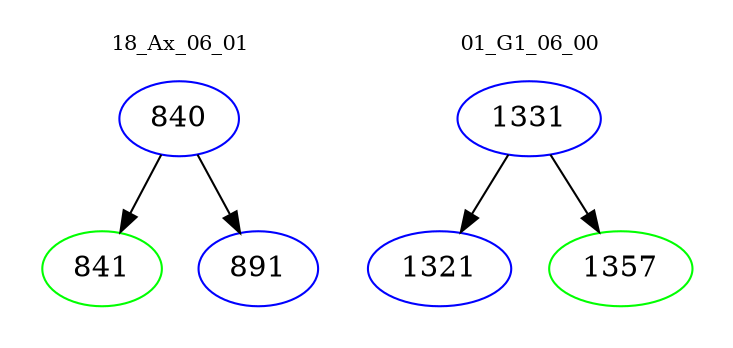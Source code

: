 digraph{
subgraph cluster_0 {
color = white
label = "18_Ax_06_01";
fontsize=10;
T0_840 [label="840", color="blue"]
T0_840 -> T0_841 [color="black"]
T0_841 [label="841", color="green"]
T0_840 -> T0_891 [color="black"]
T0_891 [label="891", color="blue"]
}
subgraph cluster_1 {
color = white
label = "01_G1_06_00";
fontsize=10;
T1_1331 [label="1331", color="blue"]
T1_1331 -> T1_1321 [color="black"]
T1_1321 [label="1321", color="blue"]
T1_1331 -> T1_1357 [color="black"]
T1_1357 [label="1357", color="green"]
}
}
